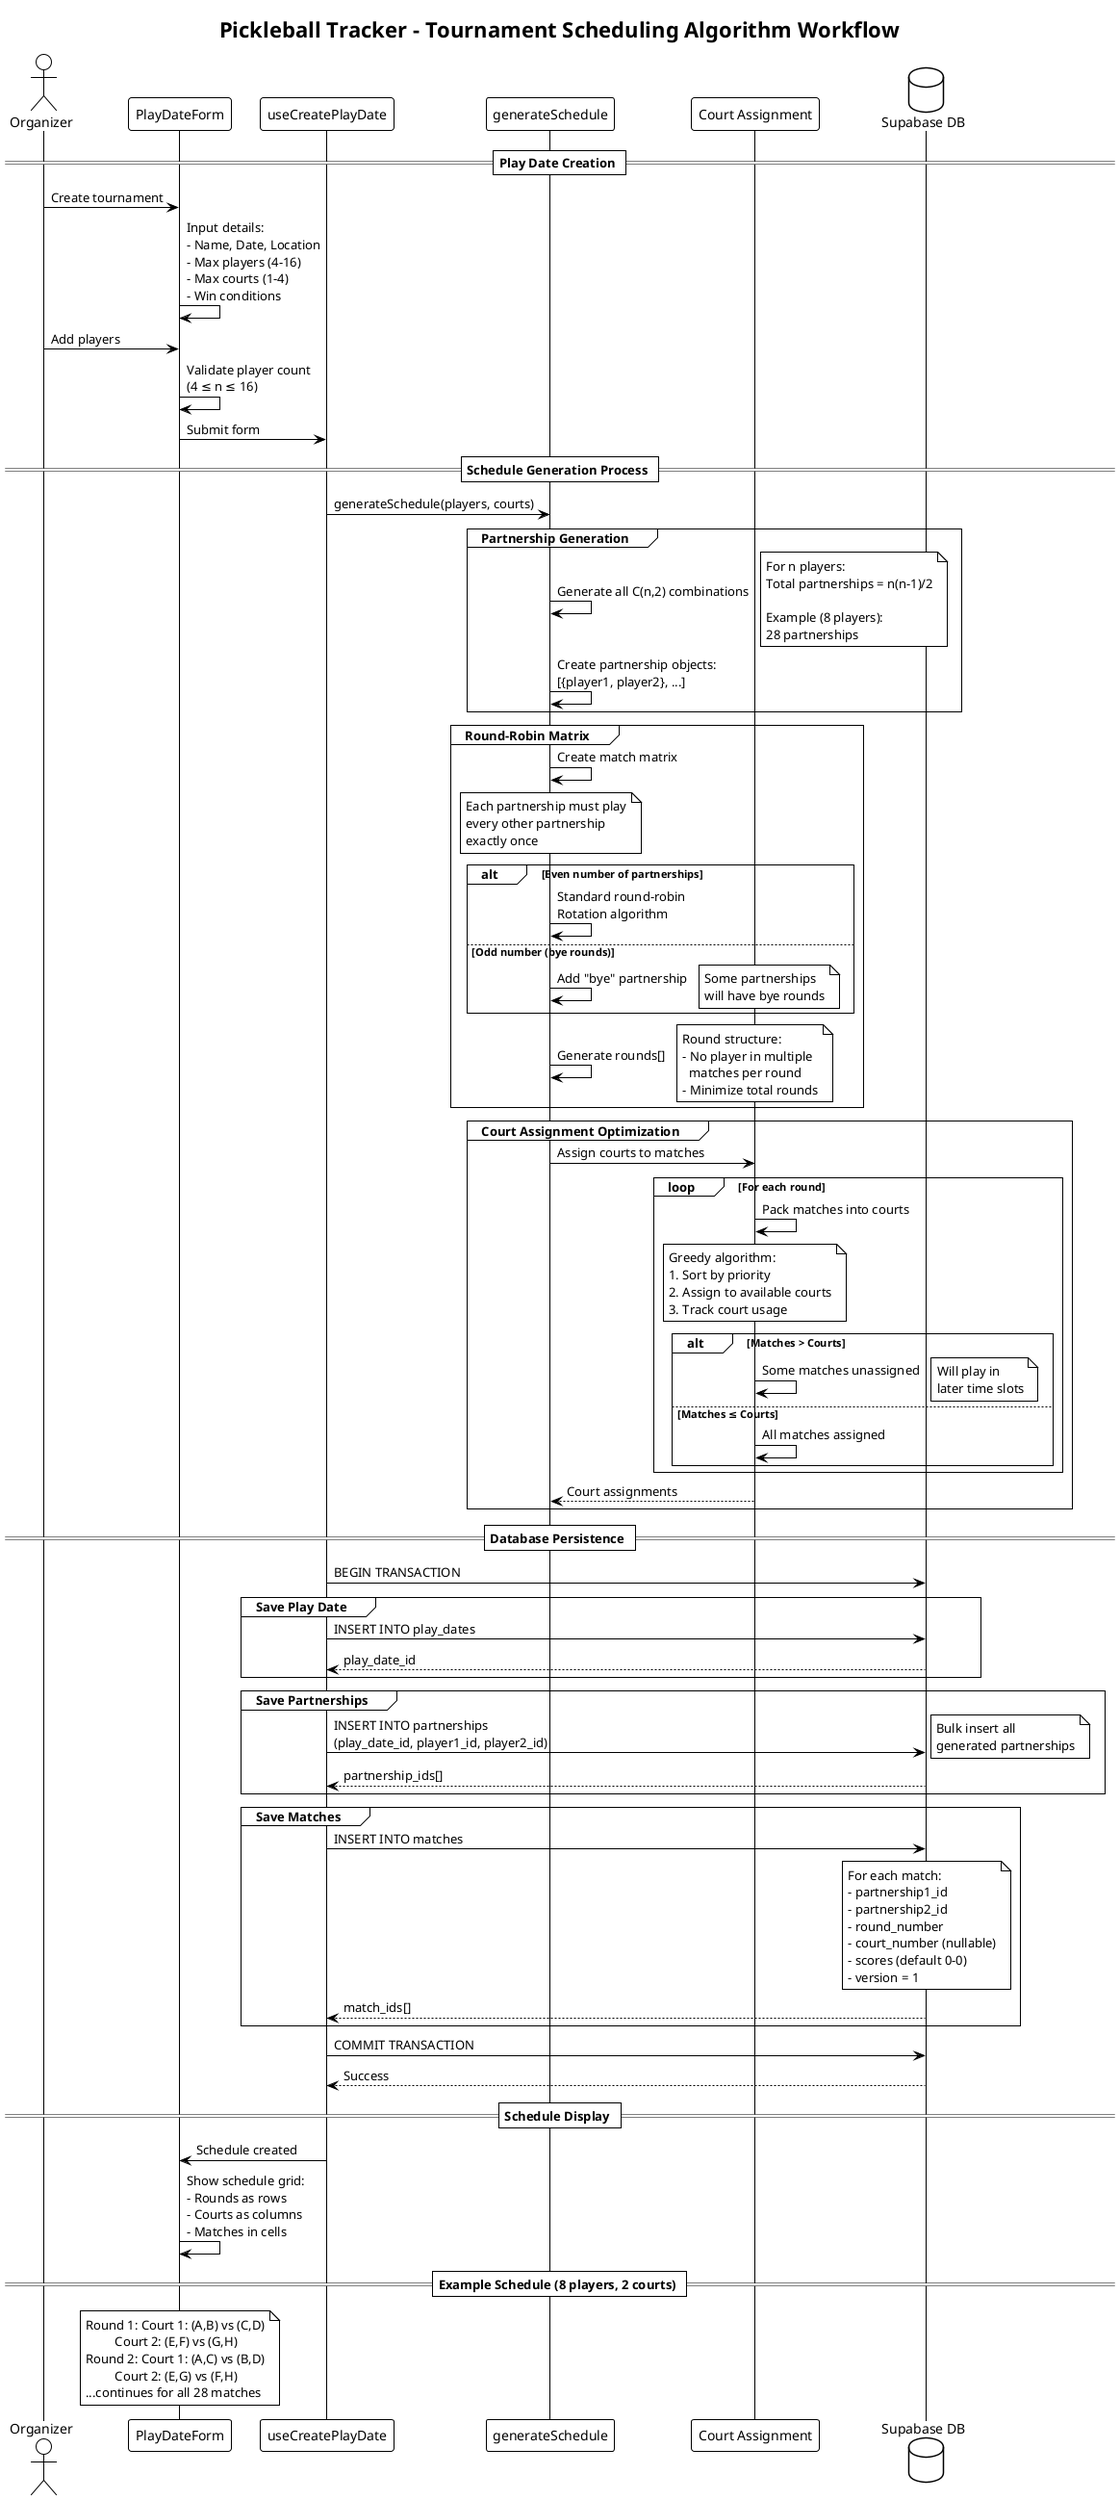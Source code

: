 @startuml Tournament Scheduling Algorithm
!theme plain

title Pickleball Tracker - Tournament Scheduling Algorithm Workflow

actor "Organizer" as Organizer
participant "PlayDateForm" as Form
participant "useCreatePlayDate" as Hook
participant "generateSchedule" as Scheduler
participant "Court Assignment" as CourtAssign
database "Supabase DB" as DB

== Play Date Creation ==
Organizer -> Form: Create tournament
Form -> Form: Input details:\n- Name, Date, Location\n- Max players (4-16)\n- Max courts (1-4)\n- Win conditions

Organizer -> Form: Add players
Form -> Form: Validate player count\n(4 ≤ n ≤ 16)
Form -> Hook: Submit form

== Schedule Generation Process ==
Hook -> Scheduler: generateSchedule(players, courts)

group Partnership Generation
    Scheduler -> Scheduler: Generate all C(n,2) combinations
    note right: For n players:\nTotal partnerships = n(n-1)/2\n\nExample (8 players):\n28 partnerships
    Scheduler -> Scheduler: Create partnership objects:\n[{player1, player2}, ...]
end

group Round-Robin Matrix
    Scheduler -> Scheduler: Create match matrix
    note over Scheduler: Each partnership must play\nevery other partnership\nexactly once
    
    alt Even number of partnerships
        Scheduler -> Scheduler: Standard round-robin\nRotation algorithm
    else Odd number (bye rounds)
        Scheduler -> Scheduler: Add "bye" partnership
        note right: Some partnerships\nwill have bye rounds
    end
    
    Scheduler -> Scheduler: Generate rounds[]
    note right: Round structure:\n- No player in multiple\n  matches per round\n- Minimize total rounds
end

group Court Assignment Optimization
    Scheduler -> CourtAssign: Assign courts to matches
    
    loop For each round
        CourtAssign -> CourtAssign: Pack matches into courts
        note over CourtAssign: Greedy algorithm:\n1. Sort by priority\n2. Assign to available courts\n3. Track court usage
        
        alt Matches > Courts
            CourtAssign -> CourtAssign: Some matches unassigned
            note right: Will play in\nlater time slots
        else Matches ≤ Courts
            CourtAssign -> CourtAssign: All matches assigned
        end
    end
    
    CourtAssign --> Scheduler: Court assignments
end

== Database Persistence ==
Hook -> DB: BEGIN TRANSACTION

group Save Play Date
    Hook -> DB: INSERT INTO play_dates
    DB --> Hook: play_date_id
end

group Save Partnerships
    Hook -> DB: INSERT INTO partnerships\n(play_date_id, player1_id, player2_id)
    note right: Bulk insert all\ngenerated partnerships
    DB --> Hook: partnership_ids[]
end

group Save Matches
    Hook -> DB: INSERT INTO matches
    note over DB: For each match:\n- partnership1_id\n- partnership2_id\n- round_number\n- court_number (nullable)\n- scores (default 0-0)\n- version = 1
    DB --> Hook: match_ids[]
end

Hook -> DB: COMMIT TRANSACTION
DB --> Hook: Success

== Schedule Display ==
Hook -> Form: Schedule created
Form -> Form: Show schedule grid:\n- Rounds as rows\n- Courts as columns\n- Matches in cells

== Example Schedule (8 players, 2 courts) ==
note over Form: Round 1: Court 1: (A,B) vs (C,D)\n         Court 2: (E,F) vs (G,H)\nRound 2: Court 1: (A,C) vs (B,D)\n         Court 2: (E,G) vs (F,H)\n...continues for all 28 matches

@enduml